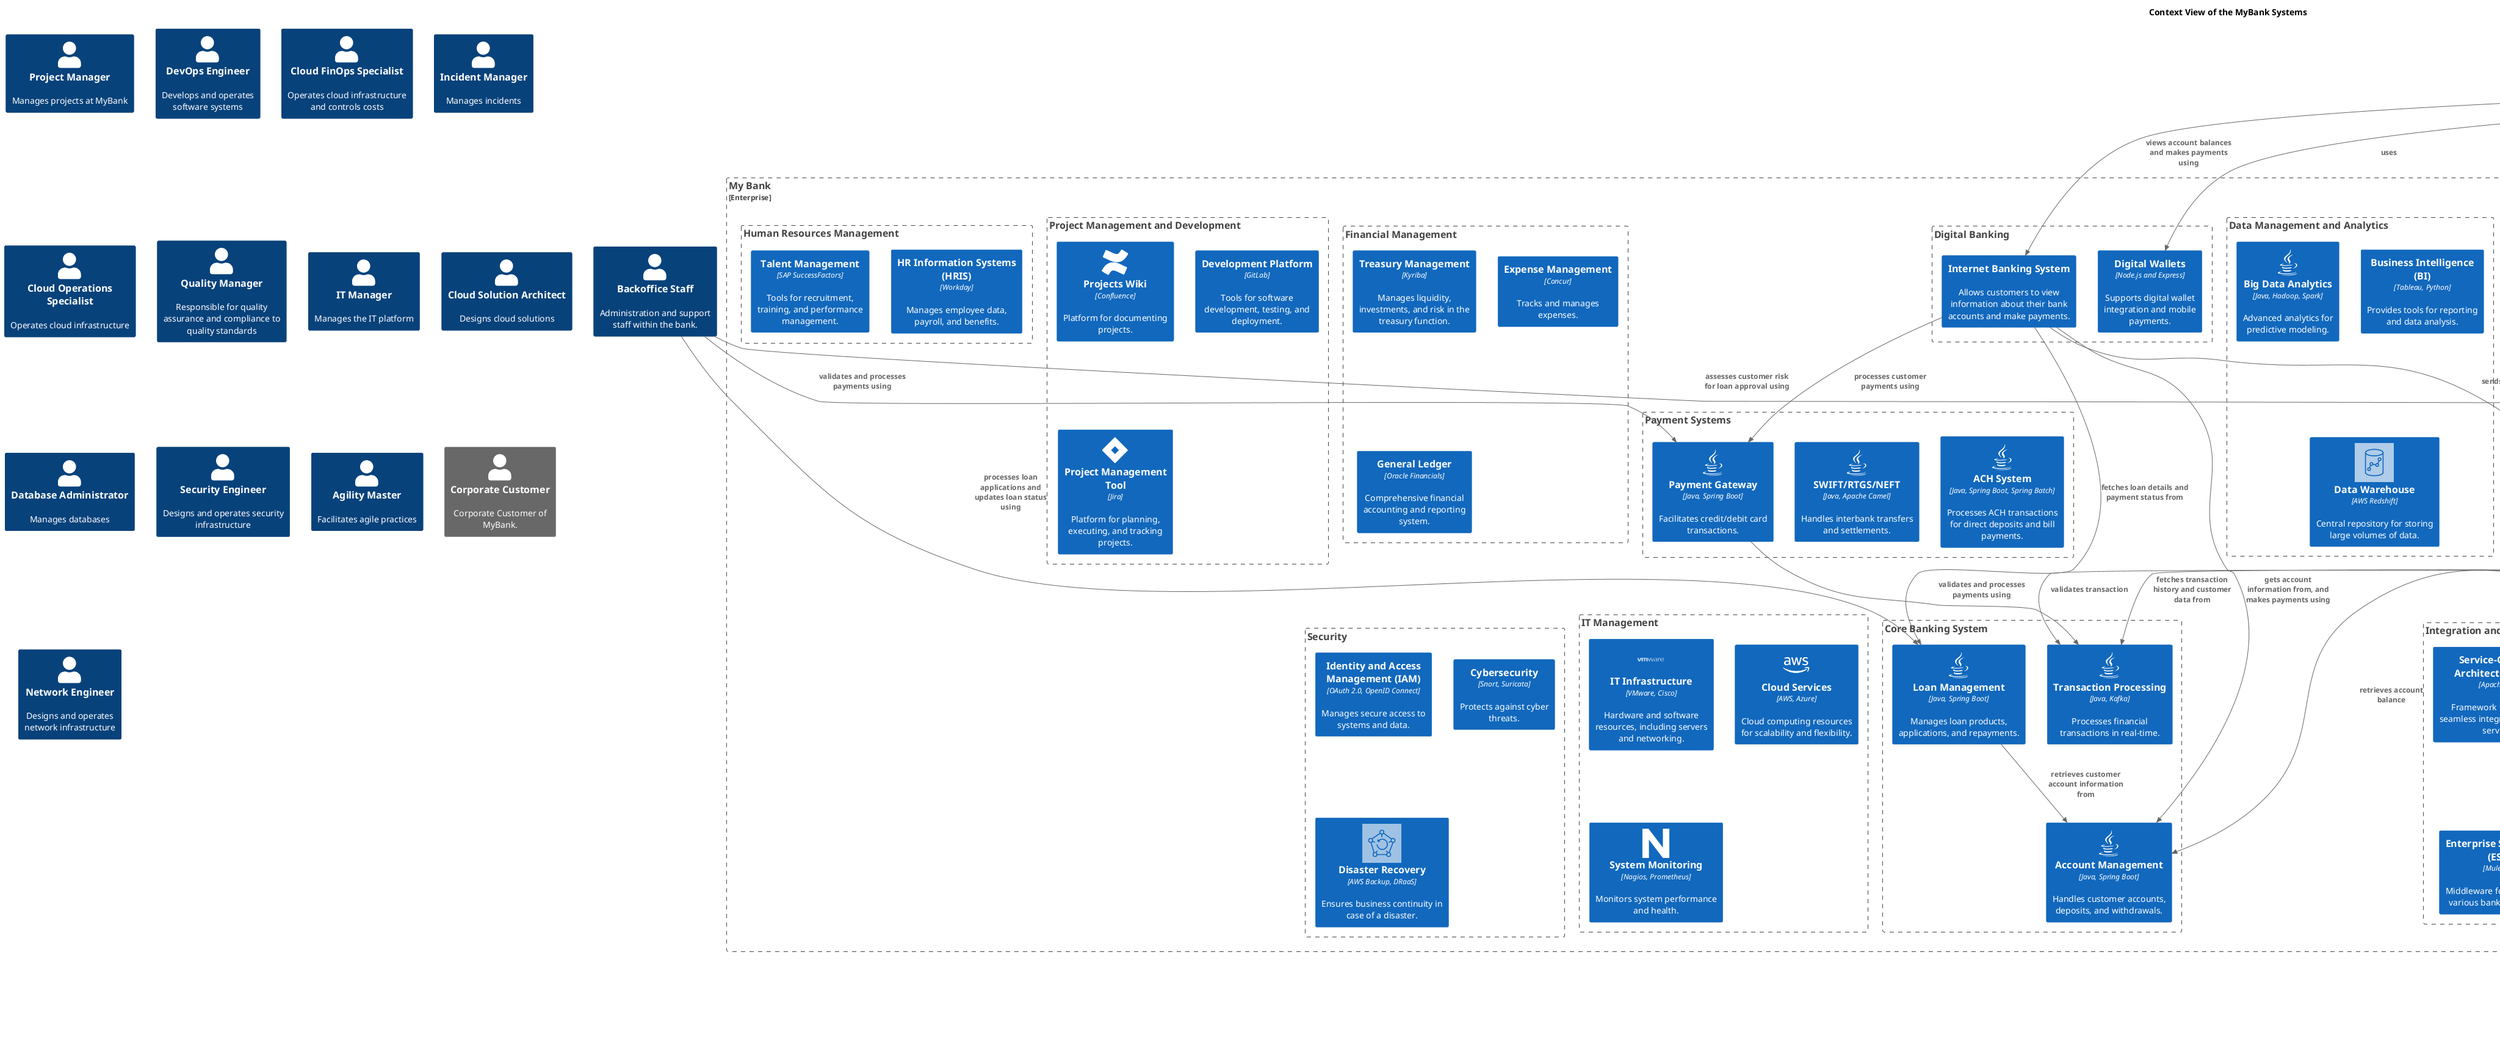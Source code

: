 @startuml context-view
!include <C4/C4_Context.puml>
!include <awslib14/AWSCommon>
!include <awslib14/AWSC4Integration>
!include <azure/AzureCommon>
!include <azure/AzureC4Integration>
!include <tupadr3/common>
!include <tupadr3/font-awesome-5/java>
!include <tupadr3/font-awesome-5/aws>
!include <azure/General/Azure>
!include <logos/kafka>
!include <tupadr3/font-awesome-5/jira>
!include <cloudogu/tools/vmware>
!include <tupadr3/devicons/cisco>
!include <tupadr3/font-awesome-5/confluence>
!include <awslib14/Storage/Backup>
!include <logos/kong>
!include <tupadr3/font-awesome-5/python>
!include <cloudinsight/nagios>
!include <logos/prometheus>
!include <awslib14/Analytics/Redshift>
!include <logos/apache-camel>
!include <tupadr3/devicons2/cplusplus>
!include <logos/hadoop>
!include <logos/spark>







title Context View of the MyBank Systems
Person(mybank_customerChannels_customerServiceStaff, "Customer Service Staff", $descr="Customer service staff within the bank.")
Person(mybank_projectManagement_projectManager, "Project Manager", $descr="Manages projects at MyBank")
Person(mybank_projectManagement_devopsEngineer, "DevOps Engineer", $descr="Develops and operates software systems")
Person(mybank_itManagement_cloudFinopsSpecialist, "Cloud FinOps Specialist", $descr="Operates cloud infrastructure and controls costs")
Person(mybank_projectManagement_incidentManager, "Incident Manager", $descr="Manages incidents")
Person(mybank_compliance_riskManager, "Risk Manager", $descr="Responsible for managing the risks.")
Person(mybank_itManagement_cloudOperationsSpecialist, "Cloud Operations Specialist", $descr="Operates cloud infrastructure")
Person(mybank_compliance_fraudSpecialist, "Fraud specialist", $descr="Responsible for the fraud detection and mitigation of MyBank.")
Person(mybank_compliance_complianceManager, "Compliance Manager", $descr="Responsible for the compliance of MyBank.")
Person(mybank_projectManagement_qualityManager, "Quality Manager", $descr="Responsible for quality assurance and compliance to quality standards")
Person(mybank_itManagement_itManager, "IT Manager", $descr="Manages the IT platform")
Person(mybank_itManagement_cloudSolutionArchitect, "Cloud Solution Architect", $descr="Designs cloud solutions")
Person_Ext(mybank_personalCustomer, "Personal Customer", $descr="Personal Customer of MyBank.")
Person(mybank_itManagement_databaseAdministrator, "Database Administrator", $descr="Manages databases")
Person(mybank_itManagement_securityEngineer, "Security Engineer", $descr="Designs and operates security infrastructure")
Person(mybank_projectManagement_agilityMaster, "Agility Master", $descr="Facilitates agile practices")
Person_Ext(mybank_corporateCustomer, "Corporate Customer", $descr="Corporate Customer of MyBank.")
Person(mybank_coreBanking_backofficeStaff, "Backoffice Staff", $descr="Administration and support staff within the bank.")
Person(mybank_itManagement_networkEngineer, "Network Engineer", $descr="Designs and operates network infrastructure")
Enterprise_Boundary(mybank_mybankPlc, "My Bank") {
  Boundary(mybank_dataManagement_contextBoundary, "Data Management and Analytics") {
    System(mybank_dataManagement_bigDataAnalyticsSystem, "Big Data Analytics", $descr="Advanced analytics for predictive modeling.", $type="Java, Hadoop, Spark", $sprite="java")
    System(mybank_dataManagement_businessIntelligenceSystem, "Business Intelligence (BI)", $descr="Provides tools for reporting and data analysis.", $type="Tableau, Python")
    System(mybank_dataManagement_dataWarehouseSystem, "Data Warehouse", $descr="Central repository for storing large volumes of data.", $type="AWS Redshift", $sprite="Redshift")
  }
  Boundary(mybank_digitalBanking_contextBoundary, "Digital Banking") {
    System(mybank_digitalBanking_digitalWalletsSystem, "Digital Wallets", $descr="Supports digital wallet integration and mobile payments.", $type="Node.js and Express")
    System(mybank_digitalBanking_internetBankingSystem_internetBankingSystem, "Internet Banking System", $descr="Allows customers to view information about their bank accounts and make payments.")
  }
  Boundary(mybank_financialManagement_contextBoundary, "Financial Management") {
    System(mybank_financialManagement_treasuryManagementSystem, "Treasury Management", $descr="Manages liquidity, investments, and risk in the treasury function.", $type="Kyriba")
    System(mybank_financialManagement_expenseManagementSystem, "Expense Management", $descr="Tracks and manages expenses.", $type="Concur")
    System(mybank_financialManagement_generalLedgerSystem, "General Ledger", $descr="Comprehensive financial accounting and reporting system.", $type="Oracle Financials")
  }
  Boundary(mybank_projectManagement_contextBoundary, "Project Management and Development") {
    System(mybank_projectManagement_confluence, "Projects Wiki", $descr="Platform for documenting projects.", $type="Confluence", $sprite="confluence")
    System(mybank_projectManagement_gitlab, "Development Platform", $descr="Tools for software development, testing, and deployment.", $type="GitLab")
    System(mybank_projectManagement_jira, "Project Management Tool", $descr="Platform for planning, executing, and tracking projects.", $type="Jira", $sprite="jira")
  }
  Boundary(mybank_customerChannels_contextBoundary, "Customer Channels") {
    System(mybank_customerChannels_contactCenterSystem, "Contact Center", $descr="Telephony and customer support systems for call centers.", $type="Genesys, Avaya")
    System(mybank_customerChannels_atm, "ATM", $descr="Allows customers to withdraw cash.", $type="C++, Java", $sprite="cplusplus")
    System(mybank_customerChannels_branchSystems, "Branch Systems", $descr="Software and hardware for in-branch banking services.", $type="Java, Swing", $sprite="java")
  }
  Boundary(mybank_integrationMiddlewareContext, "Integration and Middleware") {
    System(mybank_integrationMiddleware_soa, "Service-Oriented Architecture (SOA)", $descr="Framework for enabling seamless integration between services.", $type="Apache CXF")
    System(mybank_integrationMiddleware_apiGateway, "API Gateway", $descr="Manages APIs for third-party services and fintech apps.", $type="Kong", $sprite="kong")
    System(mybank_integrationMiddleware_esb, "Enterprise Service Bus (ESB)", $descr="Middleware for integrating various banking systems.", $type="MuleSoft")
  }
  Boundary(mybank_itManagement_contextBoundary, "IT Management") {
    System(mybank_infrastructureManagement_itInfrastructureSystem, "IT Infrastructure", $descr="Hardware and software resources, including servers and networking.", $type="VMware, Cisco", $sprite="vmware")
    System(mybank_infrastructureManagement_cloudServicesSystem, "Cloud Services", $descr="Cloud computing resources for scalability and flexibility.", $type="AWS, Azure", $sprite="aws")
    System(mybank_infrastructureManagement_systemMonitoringSystem, "System Monitoring", $descr="Monitors system performance and health.", $type="Nagios, Prometheus", $sprite="nagios")
  }
  Boundary(mybank_compliance_contextBoundary, "Risk Management and Compliance") {
    System(mybank_compliance_riskManagementSystem, "Risk Management System", $descr="Detects risks and manages risk mitigation.", $type="Java, Spring Boot", $sprite="java")
    System(mybank_compliance_fraudDetectionSystem, "Fraud Detection System", $descr="Detects and mitigates fraudulent activities.", $type="Python, TensorFlow", $sprite="python")
    System(mybank_compliance_amlSystem, "Anti-Money Laundering (AML) System", $descr="Monitors and prevents money laundering activities.", $type="Python, Scikit-learn", $sprite="python")
    System(mybank_compliance_complianceSystem, "Compliance System", $descr="Ensures operations comply with regulations.", $type="Java, Spring Boot", $sprite="java")
  }
  System_Ext(mybank_emailSystem, "E-mail System", $descr="The internal Microsoft Exchange email system.")
  Boundary(mybank_security_contextBoundary, "Security") {
    System(mybank_security_identityAccessManagementSystem, "Identity and Access Management (IAM)", $descr="Manages secure access to systems and data.", $type="OAuth 2.0, OpenID Connect")
    System(mybank_security_cybersecuritySystem, "Cybersecurity", $descr="Protects against cyber threats.", $type="Snort, Suricata")
    System(mybank_security_disasterRecoverySystem, "Disaster Recovery", $descr="Ensures business continuity in case of a disaster.", $type="AWS Backup, DRaaS", $sprite="Backup")
  }
  Boundary(mybank_payment_contextBoundary, "Payment Systems") {
    System(mybank_payment_achSystem, "ACH System", $descr="Processes ACH transactions for direct deposits and bill payments.", $type="Java, Spring Boot, Spring Batch", $sprite="java")
    System(mybank_payment_swiftRtgsNeftSystem, "SWIFT/RTGS/NEFT", $descr="Handles interbank transfers and settlements.", $type="Java, Apache Camel", $sprite="java")
    System(mybank_payment_paymentGatewaySystem, "Payment Gateway", $descr="Facilitates credit/debit card transactions.", $type="Java, Spring Boot", $sprite="java")
  }
  Boundary(mybank_coreBanking_contextBoundary, "Core Banking System") {
    System(mybank_coreBanking_transactionProcessingSystem, "Transaction Processing", $descr="Processes financial transactions in real-time.", $type="Java, Kafka", $sprite="java")
    System(mybank_coreBanking_loanManagementSystem, "Loan Management", $descr="Manages loan products, applications, and repayments.", $type="Java, Spring Boot", $sprite="java")
    System(mybank_coreBanking_accountManagementSystem, "Account Management", $descr="Handles customer accounts, deposits, and withdrawals.", $type="Java, Spring Boot", $sprite="java")
  }
  Boundary(mybank_humanResources_contextBoundary, "Human Resources Management") {
    System(mybank_humanResources_hris, "HR Information Systems (HRIS)", $descr="Manages employee data, payroll, and benefits.", $type="Workday")
    System(mybank_humanResources_talentManagementSystem, "Talent Management", $descr="Tools for recruitment, training, and performance management.", $type="SAP SuccessFactors")
  }
}
Rel(mybank_compliance_complianceManager, mybank_compliance_complianceSystem, "uses", $descr="generate compliance reports")
Rel(mybank_personalCustomer, mybank_digitalBanking_digitalWalletsSystem, "uses")
Rel(mybank_payment_paymentGatewaySystem, mybank_coreBanking_transactionProcessingSystem, "validates and processes payments using")
Rel(mybank_digitalBanking_internetBankingSystem_internetBankingSystem, mybank_emailSystem, "sends e-mail using")
Rel(mybank_customerChannels_atm, mybank_coreBanking_accountManagementSystem, "retrieves account balance")
Rel(mybank_coreBanking_backofficeStaff, mybank_compliance_complianceSystem, "assesses customer risk for loan approval using")
Rel(mybank_compliance_fraudSpecialist, mybank_compliance_fraudDetectionSystem, "uses", $descr="generate fraud reports")
Rel(mybank_coreBanking_loanManagementSystem, mybank_coreBanking_accountManagementSystem, "retrieves customer account information from")
Rel(mybank_coreBanking_backofficeStaff, mybank_payment_paymentGatewaySystem, "validates and processes payments using")
Rel(mybank_emailSystem, mybank_personalCustomer, "sends e-mail to")
Rel(mybank_customerChannels_atm, mybank_coreBanking_transactionProcessingSystem, "validates transaction")
Rel(mybank_digitalBanking_internetBankingSystem_internetBankingSystem, mybank_coreBanking_loanManagementSystem, "fetches loan details and payment status from")
Rel(mybank_customerChannels_customerServiceStaff, mybank_emailSystem, "sends and receives customer communication using")
Rel(mybank_personalCustomer, mybank_customerChannels_customerServiceStaff, "asks questions to")
Rel(mybank_personalCustomer, mybank_digitalBanking_internetBankingSystem_internetBankingSystem, "views account balances and makes payments using")
Rel(mybank_personalCustomer, mybank_customerChannels_atm, "uses atm for balance information and withdrawals")
Rel(mybank_digitalBanking_internetBankingSystem_internetBankingSystem, mybank_coreBanking_accountManagementSystem, "gets account information from, and makes payments using")
Rel(mybank_coreBanking_backofficeStaff, mybank_coreBanking_loanManagementSystem, "processes loan applications and updates loan status using")
Rel(mybank_compliance_riskManagementSystem, mybank_coreBanking_transactionProcessingSystem, "fetches transaction history and customer data from")
Rel(mybank_compliance_riskManager, mybank_compliance_riskManagementSystem, "uses", $descr="generate risk reports")
Rel(mybank_digitalBanking_internetBankingSystem_internetBankingSystem, mybank_payment_paymentGatewaySystem, "processes customer payments using")
SHOW_LEGEND()
@enduml
